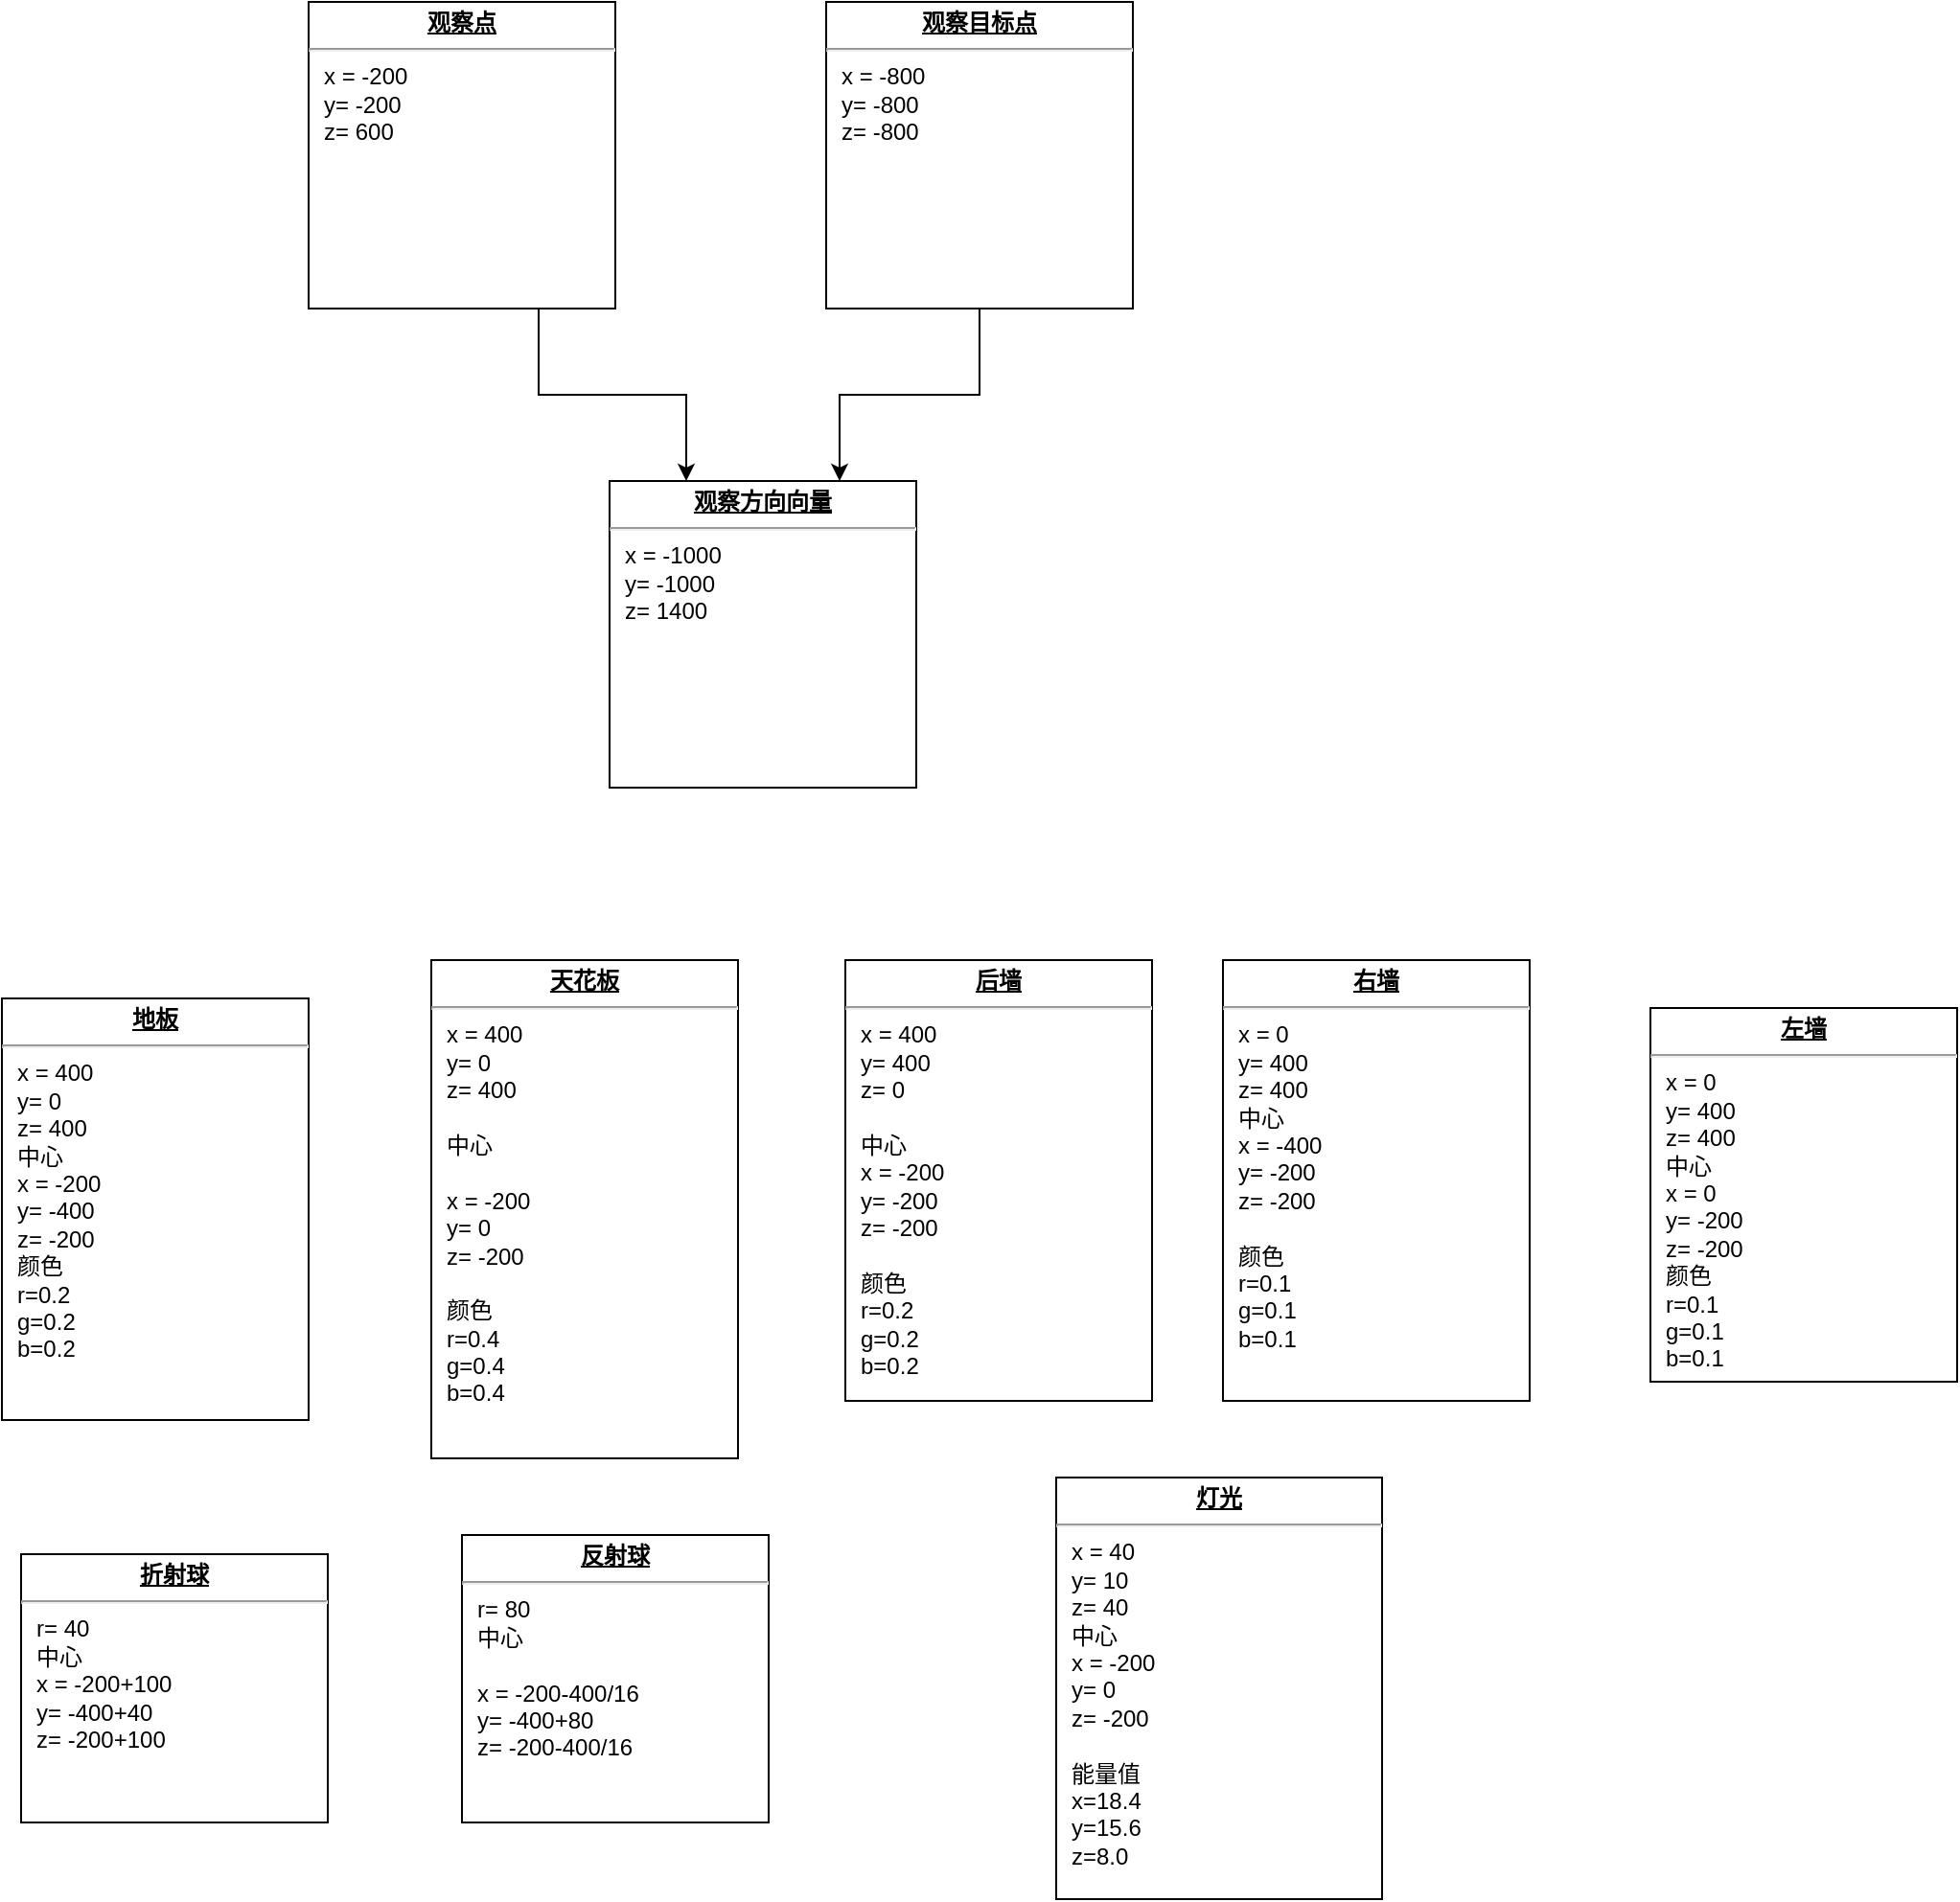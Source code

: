 <mxfile version="22.0.5" type="github">
  <diagram name="第 1 页" id="G4zZYvhnWSBs3zv3X2oq">
    <mxGraphModel dx="1434" dy="1933" grid="1" gridSize="10" guides="1" tooltips="1" connect="1" arrows="1" fold="1" page="1" pageScale="1" pageWidth="827" pageHeight="1169" math="0" shadow="0">
      <root>
        <mxCell id="0" />
        <mxCell id="1" parent="0" />
        <mxCell id="xGdQEMFhIheuoMm78p1x-4" value="&lt;p style=&quot;margin:0px;margin-top:4px;text-align:center;text-decoration:underline;&quot;&gt;&lt;b&gt;地板&lt;/b&gt;&lt;/p&gt;&lt;hr&gt;&lt;p style=&quot;margin:0px;margin-left:8px;&quot;&gt;x = 400&lt;br&gt;y= 0&lt;br&gt;z= 400&lt;/p&gt;&lt;p style=&quot;margin:0px;margin-left:8px;&quot;&gt;中心&lt;/p&gt;&lt;p style=&quot;margin:0px;margin-left:8px;&quot;&gt;x = -200&lt;br style=&quot;border-color: var(--border-color);&quot;&gt;y= -400&lt;br style=&quot;border-color: var(--border-color);&quot;&gt;z= -200&lt;br&gt;&lt;/p&gt;&lt;p style=&quot;margin:0px;margin-left:8px;&quot;&gt;颜色&lt;br&gt;r=0.2&lt;/p&gt;&lt;p style=&quot;margin:0px;margin-left:8px;&quot;&gt;g=0.2&lt;/p&gt;&lt;p style=&quot;margin:0px;margin-left:8px;&quot;&gt;b=0.2&lt;/p&gt;" style="verticalAlign=top;align=left;overflow=fill;fontSize=12;fontFamily=Helvetica;html=1;whiteSpace=wrap;" vertex="1" parent="1">
          <mxGeometry x="30" y="80" width="160" height="220" as="geometry" />
        </mxCell>
        <mxCell id="xGdQEMFhIheuoMm78p1x-5" value="&lt;p style=&quot;margin:0px;margin-top:4px;text-align:center;text-decoration:underline;&quot;&gt;&lt;b&gt;后墙&lt;/b&gt;&lt;/p&gt;&lt;hr&gt;&lt;p style=&quot;margin:0px;margin-left:8px;&quot;&gt;x = 400&lt;br&gt;y= 400&lt;br&gt;z= 0&lt;br&gt;&lt;br&gt;&lt;/p&gt;&lt;p style=&quot;border-color: var(--border-color); margin: 0px 0px 0px 8px;&quot;&gt;中心&lt;/p&gt;&lt;p style=&quot;border-color: var(--border-color); margin: 0px 0px 0px 8px;&quot;&gt;x = -200&lt;br style=&quot;border-color: var(--border-color);&quot;&gt;y= -200&lt;br style=&quot;border-color: var(--border-color);&quot;&gt;z= -200&lt;/p&gt;&lt;p style=&quot;border-color: var(--border-color); margin: 0px 0px 0px 8px;&quot;&gt;&lt;br&gt;&lt;/p&gt;&lt;p style=&quot;border-color: var(--border-color); margin: 0px 0px 0px 8px;&quot;&gt;颜色&lt;br style=&quot;border-color: var(--border-color);&quot;&gt;r=0.2&lt;/p&gt;&lt;p style=&quot;border-color: var(--border-color); margin: 0px 0px 0px 8px;&quot;&gt;g=0.2&lt;/p&gt;&lt;p style=&quot;border-color: var(--border-color); margin: 0px 0px 0px 8px;&quot;&gt;b=0.2&lt;/p&gt;" style="verticalAlign=top;align=left;overflow=fill;fontSize=12;fontFamily=Helvetica;html=1;whiteSpace=wrap;" vertex="1" parent="1">
          <mxGeometry x="470" y="60" width="160" height="230" as="geometry" />
        </mxCell>
        <mxCell id="xGdQEMFhIheuoMm78p1x-6" value="&lt;p style=&quot;margin:0px;margin-top:4px;text-align:center;text-decoration:underline;&quot;&gt;&lt;b&gt;天花板&lt;/b&gt;&lt;/p&gt;&lt;hr&gt;&lt;p style=&quot;margin:0px;margin-left:8px;&quot;&gt;x = 400&lt;br&gt;y= 0&lt;br&gt;z= 400&lt;br&gt;&lt;br&gt;&lt;/p&gt;&lt;p style=&quot;margin:0px;margin-left:8px;&quot;&gt;中心&lt;/p&gt;&lt;p style=&quot;margin:0px;margin-left:8px;&quot;&gt;&lt;br&gt;&lt;/p&gt;&lt;p style=&quot;margin:0px;margin-left:8px;&quot;&gt;x = -200&lt;/p&gt;&lt;p style=&quot;margin:0px;margin-left:8px;&quot;&gt;y= 0&lt;/p&gt;&lt;p style=&quot;margin:0px;margin-left:8px;&quot;&gt;z= -200&lt;/p&gt;&lt;p style=&quot;margin:0px;margin-left:8px;&quot;&gt;&lt;br&gt;&lt;/p&gt;&lt;p style=&quot;margin:0px;margin-left:8px;&quot;&gt;颜色&lt;/p&gt;&lt;p style=&quot;margin:0px;margin-left:8px;&quot;&gt;r=0.4&lt;/p&gt;&lt;p style=&quot;margin:0px;margin-left:8px;&quot;&gt;g=0.4&lt;/p&gt;&lt;p style=&quot;margin:0px;margin-left:8px;&quot;&gt;b=0.4&lt;/p&gt;" style="verticalAlign=top;align=left;overflow=fill;fontSize=12;fontFamily=Helvetica;html=1;whiteSpace=wrap;" vertex="1" parent="1">
          <mxGeometry x="254" y="60" width="160" height="260" as="geometry" />
        </mxCell>
        <mxCell id="xGdQEMFhIheuoMm78p1x-7" value="&lt;p style=&quot;margin: 4px 0px 0px; text-align: center;&quot;&gt;&lt;b&gt;&lt;u&gt;左墙&lt;/u&gt;&lt;/b&gt;&lt;br&gt;&lt;/p&gt;&lt;hr&gt;&lt;p style=&quot;margin:0px;margin-left:8px;&quot;&gt;x = 0&lt;br&gt;y= 400&lt;br&gt;z= 400&lt;br&gt;&lt;/p&gt;&lt;p style=&quot;border-color: var(--border-color); margin: 0px 0px 0px 8px;&quot;&gt;中心&lt;/p&gt;&lt;p style=&quot;border-color: var(--border-color); margin: 0px 0px 0px 8px;&quot;&gt;x = 0&lt;br style=&quot;border-color: var(--border-color);&quot;&gt;y= -200&lt;br style=&quot;border-color: var(--border-color);&quot;&gt;z= -200&lt;/p&gt;&lt;p style=&quot;border-color: var(--border-color); margin: 0px 0px 0px 8px;&quot;&gt;颜色&lt;br style=&quot;border-color: var(--border-color);&quot;&gt;r=0.1&lt;/p&gt;&lt;p style=&quot;border-color: var(--border-color); margin: 0px 0px 0px 8px;&quot;&gt;g=0.1&lt;/p&gt;&lt;p style=&quot;border-color: var(--border-color); margin: 0px 0px 0px 8px;&quot;&gt;b=0.1&lt;/p&gt;" style="verticalAlign=top;align=left;overflow=fill;fontSize=12;fontFamily=Helvetica;html=1;whiteSpace=wrap;" vertex="1" parent="1">
          <mxGeometry x="890" y="85" width="160" height="195" as="geometry" />
        </mxCell>
        <mxCell id="xGdQEMFhIheuoMm78p1x-8" value="&lt;p style=&quot;margin: 4px 0px 0px; text-align: center;&quot;&gt;&lt;b&gt;&lt;u&gt;右墙&lt;/u&gt;&lt;/b&gt;&lt;br&gt;&lt;/p&gt;&lt;hr&gt;&lt;p style=&quot;margin:0px;margin-left:8px;&quot;&gt;x = 0&lt;br&gt;y= 400&lt;br&gt;z= 400&lt;br&gt;&lt;/p&gt;&lt;p style=&quot;border-color: var(--border-color); margin: 0px 0px 0px 8px;&quot;&gt;中心&lt;/p&gt;&lt;p style=&quot;border-color: var(--border-color); margin: 0px 0px 0px 8px;&quot;&gt;x = -400&lt;br style=&quot;border-color: var(--border-color);&quot;&gt;y= -200&lt;br style=&quot;border-color: var(--border-color);&quot;&gt;z= -200&lt;/p&gt;&lt;p style=&quot;border-color: var(--border-color); margin: 0px 0px 0px 8px;&quot;&gt;&lt;br&gt;&lt;/p&gt;&lt;p style=&quot;border-color: var(--border-color); margin: 0px 0px 0px 8px;&quot;&gt;颜色&lt;br style=&quot;border-color: var(--border-color);&quot;&gt;r=0.1&lt;/p&gt;&lt;p style=&quot;border-color: var(--border-color); margin: 0px 0px 0px 8px;&quot;&gt;g=0.1&lt;/p&gt;&lt;p style=&quot;border-color: var(--border-color); margin: 0px 0px 0px 8px;&quot;&gt;b=0.1&lt;/p&gt;" style="verticalAlign=top;align=left;overflow=fill;fontSize=12;fontFamily=Helvetica;html=1;whiteSpace=wrap;" vertex="1" parent="1">
          <mxGeometry x="667" y="60" width="160" height="230" as="geometry" />
        </mxCell>
        <mxCell id="xGdQEMFhIheuoMm78p1x-9" value="&lt;p style=&quot;margin:0px;margin-top:4px;text-align:center;text-decoration:underline;&quot;&gt;&lt;b&gt;灯光&lt;/b&gt;&lt;/p&gt;&lt;hr&gt;&lt;p style=&quot;margin:0px;margin-left:8px;&quot;&gt;x = 40&lt;br&gt;y= 10&lt;br&gt;z= 40&lt;br&gt;&lt;/p&gt;&lt;p style=&quot;border-color: var(--border-color); margin: 0px 0px 0px 8px;&quot;&gt;中心&lt;/p&gt;&lt;p style=&quot;border-color: var(--border-color); margin: 0px 0px 0px 8px;&quot;&gt;x = -200&lt;br style=&quot;border-color: var(--border-color);&quot;&gt;y= 0&lt;br style=&quot;border-color: var(--border-color);&quot;&gt;z= -200&lt;br&gt;&lt;br&gt;能量值&lt;br&gt;x=18.4&lt;/p&gt;&lt;p style=&quot;border-color: var(--border-color); margin: 0px 0px 0px 8px;&quot;&gt;y=15.6&lt;/p&gt;&lt;p style=&quot;border-color: var(--border-color); margin: 0px 0px 0px 8px;&quot;&gt;z=8.0&lt;/p&gt;" style="verticalAlign=top;align=left;overflow=fill;fontSize=12;fontFamily=Helvetica;html=1;whiteSpace=wrap;" vertex="1" parent="1">
          <mxGeometry x="580" y="330" width="170" height="220" as="geometry" />
        </mxCell>
        <mxCell id="xGdQEMFhIheuoMm78p1x-10" value="&lt;p style=&quot;margin:0px;margin-top:4px;text-align:center;text-decoration:underline;&quot;&gt;&lt;b&gt;折射球&lt;/b&gt;&lt;/p&gt;&lt;hr&gt;&lt;p style=&quot;margin:0px;margin-left:8px;&quot;&gt;r= 40&lt;br&gt;&lt;/p&gt;&lt;p style=&quot;border-color: var(--border-color); margin: 0px 0px 0px 8px;&quot;&gt;中心&lt;/p&gt;&lt;p style=&quot;border-color: var(--border-color); margin: 0px 0px 0px 8px;&quot;&gt;x = -200+100&lt;br style=&quot;border-color: var(--border-color);&quot;&gt;y= -400+40&lt;br style=&quot;border-color: var(--border-color);&quot;&gt;z= -200+100&lt;/p&gt;" style="verticalAlign=top;align=left;overflow=fill;fontSize=12;fontFamily=Helvetica;html=1;whiteSpace=wrap;" vertex="1" parent="1">
          <mxGeometry x="40" y="370" width="160" height="140" as="geometry" />
        </mxCell>
        <mxCell id="xGdQEMFhIheuoMm78p1x-11" value="&lt;p style=&quot;margin:0px;margin-top:4px;text-align:center;text-decoration:underline;&quot;&gt;&lt;b&gt;反射球&lt;/b&gt;&lt;/p&gt;&lt;hr&gt;&lt;p style=&quot;margin:0px;margin-left:8px;&quot;&gt;r= 80&lt;br&gt;&lt;/p&gt;&lt;p style=&quot;margin:0px;margin-left:8px;&quot;&gt;中心&lt;/p&gt;&lt;p style=&quot;margin:0px;margin-left:8px;&quot;&gt;&lt;br&gt;&lt;/p&gt;&lt;p style=&quot;margin:0px;margin-left:8px;&quot;&gt;x = -200-400/16&lt;/p&gt;&lt;p style=&quot;margin:0px;margin-left:8px;&quot;&gt;y= -400+80&lt;/p&gt;&lt;p style=&quot;margin:0px;margin-left:8px;&quot;&gt;z= -200-400/16&lt;/p&gt;" style="verticalAlign=top;align=left;overflow=fill;fontSize=12;fontFamily=Helvetica;html=1;whiteSpace=wrap;" vertex="1" parent="1">
          <mxGeometry x="270" y="360" width="160" height="150" as="geometry" />
        </mxCell>
        <mxCell id="xGdQEMFhIheuoMm78p1x-18" style="edgeStyle=orthogonalEdgeStyle;rounded=0;orthogonalLoop=1;jettySize=auto;html=1;exitX=0.75;exitY=1;exitDx=0;exitDy=0;entryX=0.25;entryY=0;entryDx=0;entryDy=0;" edge="1" parent="1" source="xGdQEMFhIheuoMm78p1x-12" target="xGdQEMFhIheuoMm78p1x-14">
          <mxGeometry relative="1" as="geometry" />
        </mxCell>
        <mxCell id="xGdQEMFhIheuoMm78p1x-12" value="&lt;p style=&quot;margin:0px;margin-top:4px;text-align:center;text-decoration:underline;&quot;&gt;&lt;b&gt;观察点&lt;/b&gt;&lt;/p&gt;&lt;hr&gt;&lt;p style=&quot;margin:0px;margin-left:8px;&quot;&gt;x = -200&lt;br&gt;y= -200&lt;br&gt;z= 600&lt;br&gt;&lt;/p&gt;" style="verticalAlign=top;align=left;overflow=fill;fontSize=12;fontFamily=Helvetica;html=1;whiteSpace=wrap;" vertex="1" parent="1">
          <mxGeometry x="190" y="-440" width="160" height="160" as="geometry" />
        </mxCell>
        <mxCell id="xGdQEMFhIheuoMm78p1x-17" style="edgeStyle=orthogonalEdgeStyle;rounded=0;orthogonalLoop=1;jettySize=auto;html=1;exitX=0.5;exitY=1;exitDx=0;exitDy=0;entryX=0.75;entryY=0;entryDx=0;entryDy=0;" edge="1" parent="1" source="xGdQEMFhIheuoMm78p1x-13" target="xGdQEMFhIheuoMm78p1x-14">
          <mxGeometry relative="1" as="geometry" />
        </mxCell>
        <mxCell id="xGdQEMFhIheuoMm78p1x-13" value="&lt;p style=&quot;margin:0px;margin-top:4px;text-align:center;text-decoration:underline;&quot;&gt;&lt;b&gt;观察目标点&lt;/b&gt;&lt;/p&gt;&lt;hr&gt;&lt;p style=&quot;margin:0px;margin-left:8px;&quot;&gt;x = -800&lt;br&gt;y= -800&lt;br&gt;z= -800&lt;br&gt;&lt;/p&gt;" style="verticalAlign=top;align=left;overflow=fill;fontSize=12;fontFamily=Helvetica;html=1;whiteSpace=wrap;" vertex="1" parent="1">
          <mxGeometry x="460" y="-440" width="160" height="160" as="geometry" />
        </mxCell>
        <mxCell id="xGdQEMFhIheuoMm78p1x-14" value="&lt;p style=&quot;margin:0px;margin-top:4px;text-align:center;text-decoration:underline;&quot;&gt;&lt;b&gt;观察方向向量&lt;/b&gt;&lt;/p&gt;&lt;hr&gt;&lt;p style=&quot;margin:0px;margin-left:8px;&quot;&gt;x = -1000&lt;br&gt;y= -1000&lt;br&gt;z= 1400&lt;br&gt;&lt;/p&gt;" style="verticalAlign=top;align=left;overflow=fill;fontSize=12;fontFamily=Helvetica;html=1;whiteSpace=wrap;" vertex="1" parent="1">
          <mxGeometry x="347" y="-190" width="160" height="160" as="geometry" />
        </mxCell>
      </root>
    </mxGraphModel>
  </diagram>
</mxfile>
